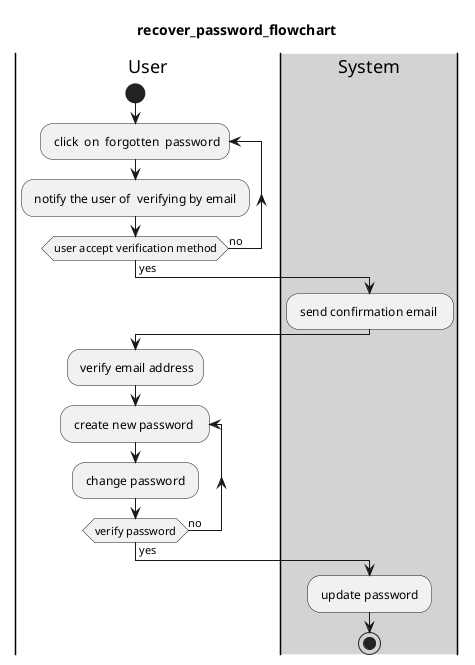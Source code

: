 @startuml 
title recover_password_flowchart
|User|
start
repeat: click  on  forgotten  password; 
: notify the user of  verifying by email ;
repeat while(user accept verification method) is (no) not (yes)
|#lightgray|System| 
: send confirmation email  ;  
|User| 
: verify email address; 
repeat: create new password  ; 
: change password ; 
repeat while(verify password) is (no) not (yes)
|#lightgray|System| 
: update password ; 
stop
@enduml
